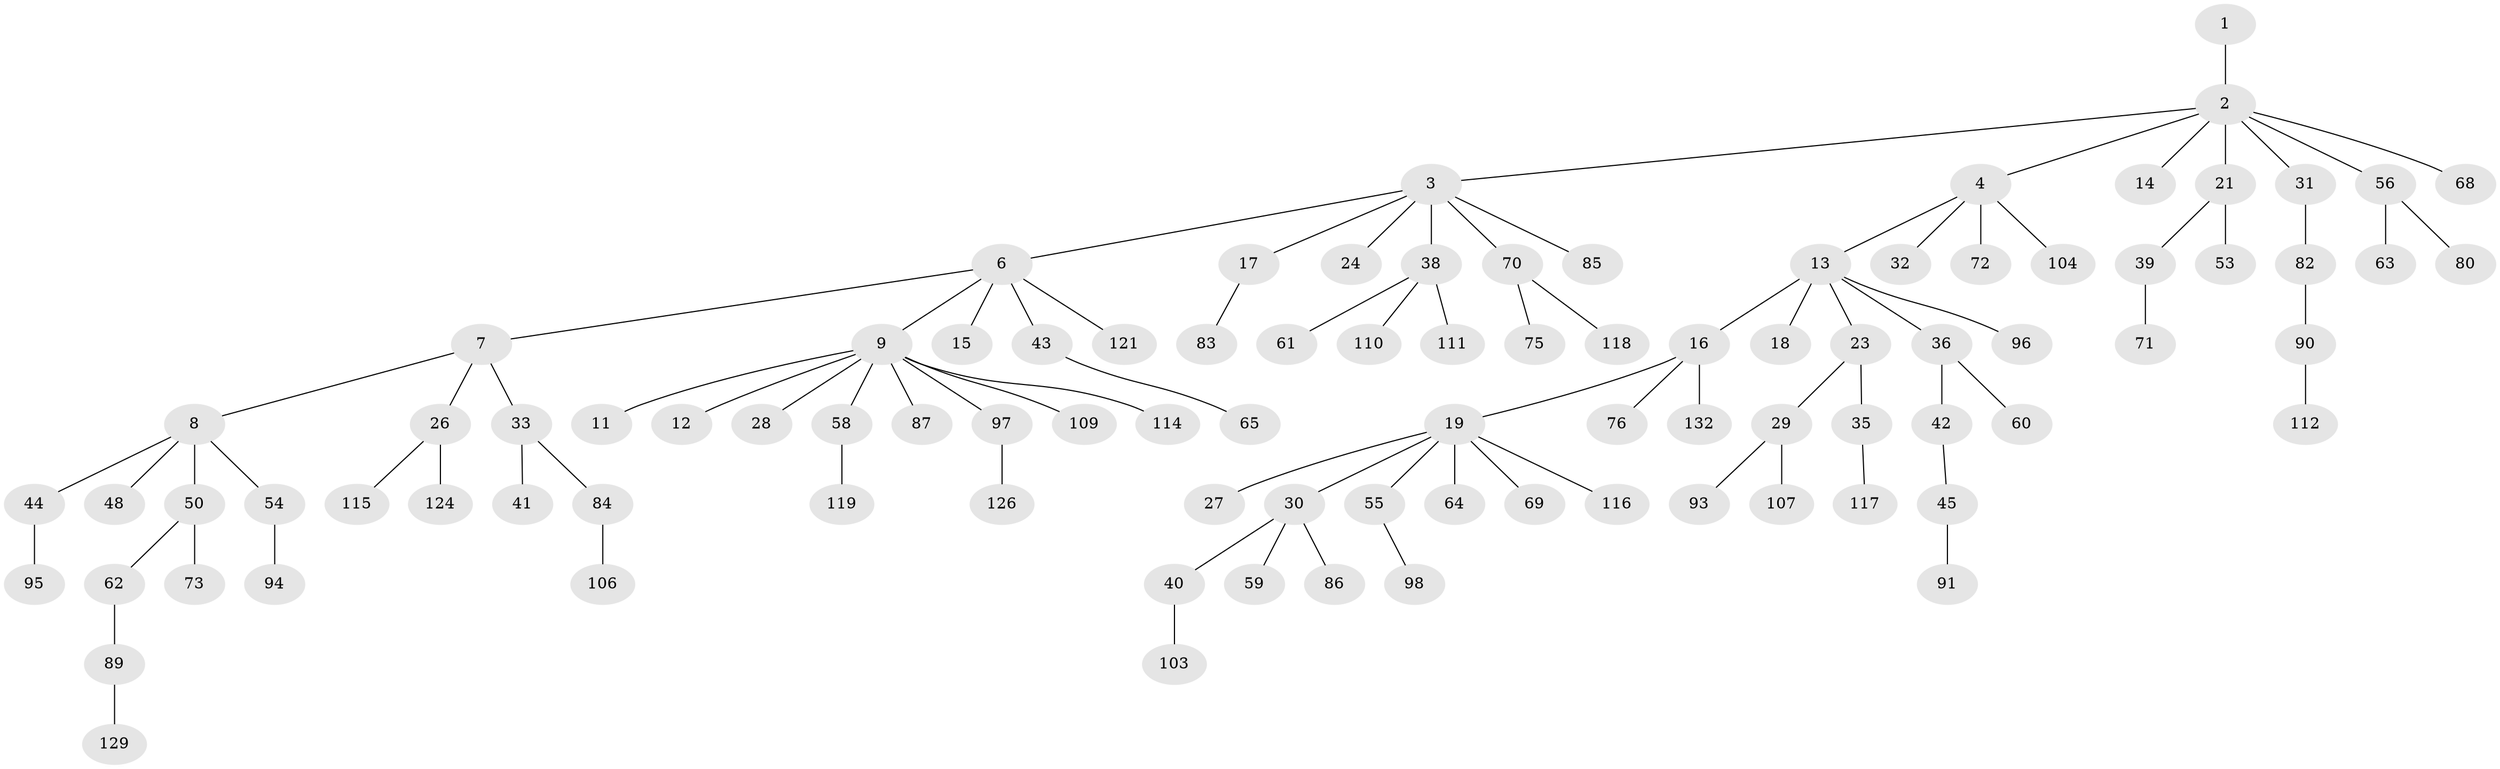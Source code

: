 // original degree distribution, {1: 0.49624060150375937, 7: 0.022556390977443608, 4: 0.045112781954887216, 3: 0.12030075187969924, 6: 0.022556390977443608, 5: 0.022556390977443608, 2: 0.2706766917293233}
// Generated by graph-tools (version 1.1) at 2025/11/02/27/25 16:11:25]
// undirected, 95 vertices, 94 edges
graph export_dot {
graph [start="1"]
  node [color=gray90,style=filled];
  1;
  2 [super="+5"];
  3 [super="+52"];
  4 [super="+20"];
  6 [super="+22"];
  7 [super="+125"];
  8 [super="+46"];
  9 [super="+10"];
  11;
  12;
  13 [super="+25"];
  14 [super="+100"];
  15;
  16;
  17;
  18;
  19 [super="+79"];
  21;
  23;
  24;
  26 [super="+101"];
  27 [super="+47"];
  28 [super="+37"];
  29 [super="+74"];
  30 [super="+34"];
  31 [super="+51"];
  32;
  33 [super="+57"];
  35 [super="+77"];
  36;
  38 [super="+49"];
  39 [super="+67"];
  40 [super="+131"];
  41;
  42 [super="+81"];
  43 [super="+123"];
  44;
  45;
  48;
  50 [super="+99"];
  53;
  54;
  55 [super="+66"];
  56;
  58 [super="+88"];
  59;
  60 [super="+127"];
  61;
  62;
  63;
  64;
  65;
  68 [super="+113"];
  69;
  70 [super="+108"];
  71 [super="+133"];
  72;
  73 [super="+78"];
  75;
  76 [super="+128"];
  80 [super="+92"];
  82;
  83 [super="+105"];
  84;
  85;
  86;
  87;
  89 [super="+102"];
  90;
  91;
  93;
  94;
  95;
  96;
  97;
  98;
  103 [super="+120"];
  104 [super="+130"];
  106;
  107;
  109;
  110;
  111;
  112;
  114 [super="+122"];
  115;
  116;
  117;
  118;
  119;
  121;
  124;
  126;
  129;
  132;
  1 -- 2;
  2 -- 3;
  2 -- 4;
  2 -- 14;
  2 -- 21;
  2 -- 31;
  2 -- 56;
  2 -- 68;
  3 -- 6;
  3 -- 17;
  3 -- 24;
  3 -- 38;
  3 -- 85;
  3 -- 70;
  4 -- 13;
  4 -- 72;
  4 -- 32;
  4 -- 104;
  6 -- 7;
  6 -- 9;
  6 -- 15;
  6 -- 43;
  6 -- 121;
  7 -- 8;
  7 -- 26;
  7 -- 33;
  8 -- 44;
  8 -- 50;
  8 -- 54;
  8 -- 48;
  9 -- 28;
  9 -- 58;
  9 -- 87;
  9 -- 97;
  9 -- 114;
  9 -- 11;
  9 -- 12;
  9 -- 109;
  13 -- 16;
  13 -- 18;
  13 -- 23;
  13 -- 96;
  13 -- 36;
  16 -- 19;
  16 -- 76;
  16 -- 132;
  17 -- 83;
  19 -- 27;
  19 -- 30;
  19 -- 55;
  19 -- 64;
  19 -- 69;
  19 -- 116;
  21 -- 39;
  21 -- 53;
  23 -- 29;
  23 -- 35;
  26 -- 124;
  26 -- 115;
  29 -- 107;
  29 -- 93;
  30 -- 40;
  30 -- 86;
  30 -- 59;
  31 -- 82;
  33 -- 41;
  33 -- 84;
  35 -- 117;
  36 -- 42;
  36 -- 60;
  38 -- 61;
  38 -- 110;
  38 -- 111;
  39 -- 71;
  40 -- 103;
  42 -- 45;
  43 -- 65;
  44 -- 95;
  45 -- 91;
  50 -- 62;
  50 -- 73;
  54 -- 94;
  55 -- 98;
  56 -- 63;
  56 -- 80;
  58 -- 119;
  62 -- 89;
  70 -- 75;
  70 -- 118;
  82 -- 90;
  84 -- 106;
  89 -- 129;
  90 -- 112;
  97 -- 126;
}
